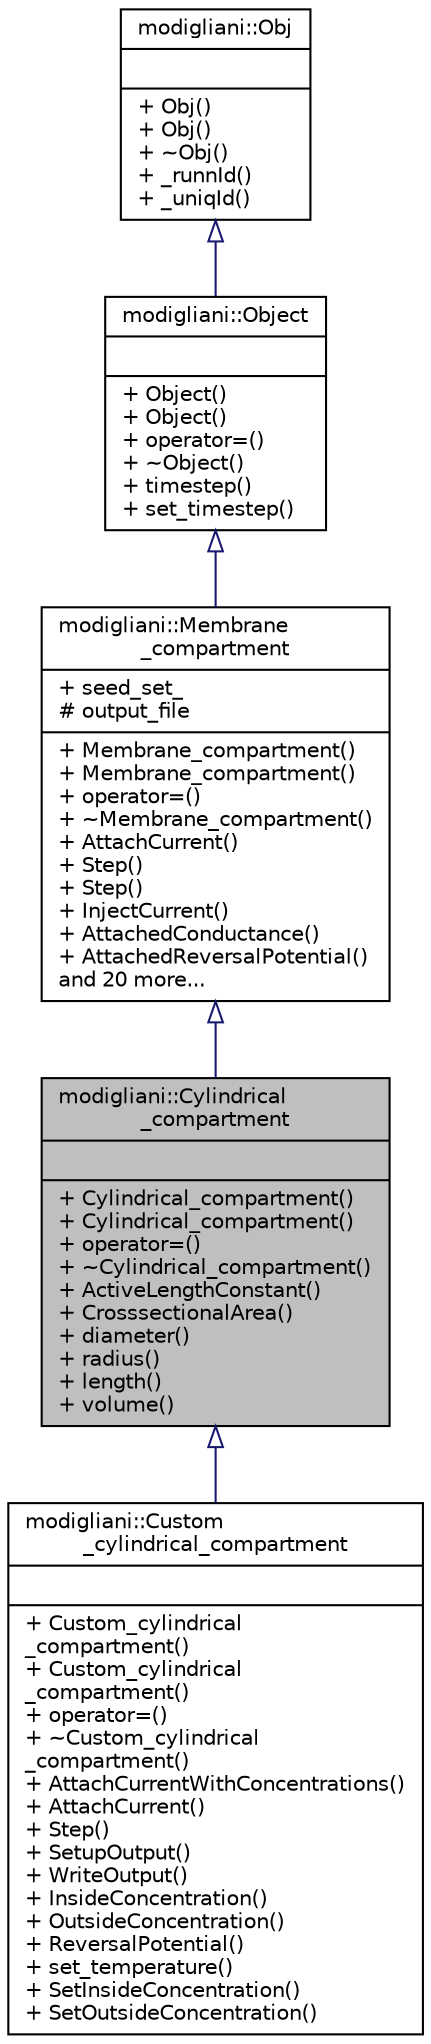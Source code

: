 digraph "modigliani::Cylindrical_compartment"
{
  bgcolor="transparent";
  edge [fontname="Helvetica",fontsize="10",labelfontname="Helvetica",labelfontsize="10"];
  node [fontname="Helvetica",fontsize="10",shape=record];
  Node0 [label="{modigliani::Cylindrical\l_compartment\n||+ Cylindrical_compartment()\l+ Cylindrical_compartment()\l+ operator=()\l+ ~Cylindrical_compartment()\l+ ActiveLengthConstant()\l+ CrosssectionalArea()\l+ diameter()\l+ radius()\l+ length()\l+ volume()\l}",height=0.2,width=0.4,color="black", fillcolor="grey75", style="filled", fontcolor="black"];
  Node1 -> Node0 [dir="back",color="midnightblue",fontsize="10",style="solid",arrowtail="onormal",fontname="Helvetica"];
  Node1 [label="{modigliani::Membrane\l_compartment\n|+ seed_set_\l# output_file\l|+ Membrane_compartment()\l+ Membrane_compartment()\l+ operator=()\l+ ~Membrane_compartment()\l+ AttachCurrent()\l+ Step()\l+ Step()\l+ InjectCurrent()\l+ AttachedConductance()\l+ AttachedReversalPotential()\land 20 more...\l}",height=0.2,width=0.4,color="black",URL="$classmodigliani_1_1Membrane__compartment.html",tooltip="Membrane_compartment class acts as a \"container + glue\" for the various membrane_current classes that..."];
  Node2 -> Node1 [dir="back",color="midnightblue",fontsize="10",style="solid",arrowtail="onormal",fontname="Helvetica"];
  Node2 [label="{modigliani::Object\n||+ Object()\l+ Object()\l+ operator=()\l+ ~Object()\l+ timestep()\l+ set_timestep()\l}",height=0.2,width=0.4,color="black",URL="$classmodigliani_1_1Object.html",tooltip="Base class for all objects in modigliani. "];
  Node3 -> Node2 [dir="back",color="midnightblue",fontsize="10",style="solid",arrowtail="onormal",fontname="Helvetica"];
  Node3 [label="{modigliani::Obj\n||+ Obj()\l+ Obj()\l+ ~Obj()\l+ _runnId()\l+ _uniqId()\l}",height=0.2,width=0.4,color="black",URL="$classmodigliani_1_1Obj.html",tooltip="Master class for all objects. "];
  Node0 -> Node4 [dir="back",color="midnightblue",fontsize="10",style="solid",arrowtail="onormal",fontname="Helvetica"];
  Node4 [label="{modigliani::Custom\l_cylindrical_compartment\n||+ Custom_cylindrical\l_compartment()\l+ Custom_cylindrical\l_compartment()\l+ operator=()\l+ ~Custom_cylindrical\l_compartment()\l+ AttachCurrentWithConcentrations()\l+ AttachCurrent()\l+ Step()\l+ SetupOutput()\l+ WriteOutput()\l+ InsideConcentration()\l+ OutsideConcentration()\l+ ReversalPotential()\l+ set_temperature()\l+ SetInsideConcentration()\l+ SetOutsideConcentration()\l}",height=0.2,width=0.4,color="black",URL="$classmodigliani_1_1Custom__cylindrical__compartment.html",tooltip="This class is used to take concentrations into account. "];
}
